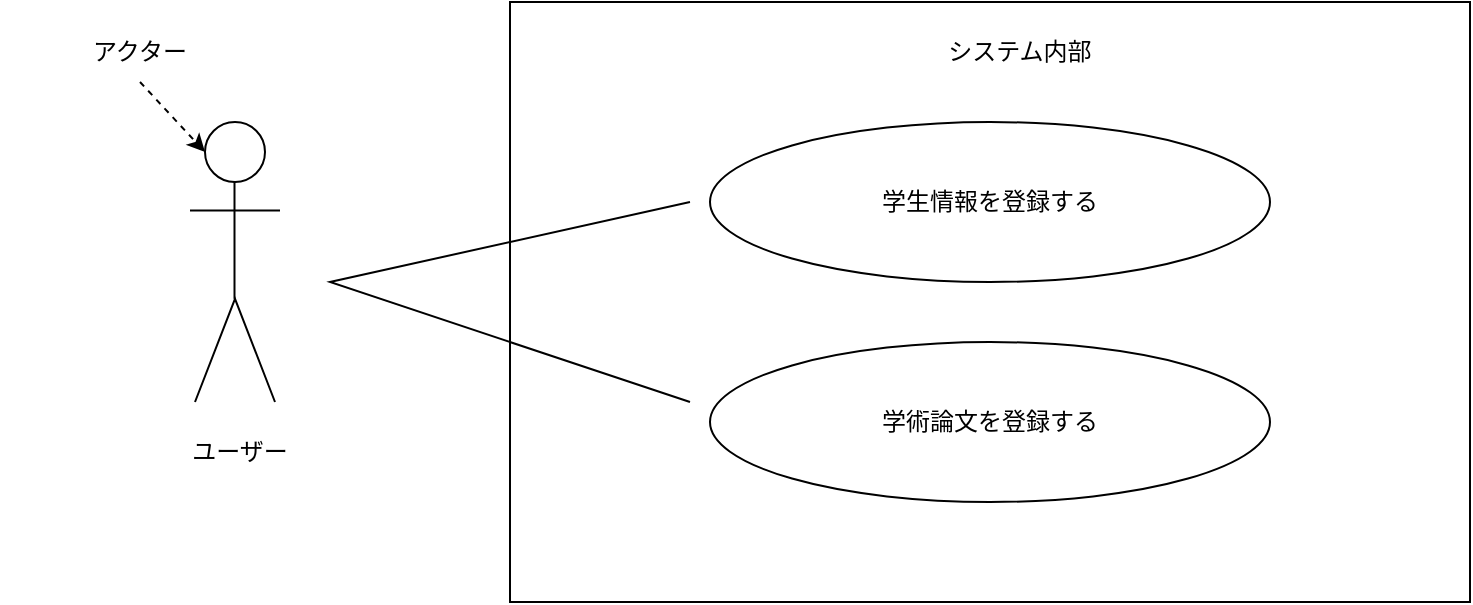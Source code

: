 <mxfile>
    <diagram name="ページ1" id="MWcrBTppjYFNyf3oRTgG">
        <mxGraphModel dx="522" dy="318" grid="1" gridSize="10" guides="1" tooltips="1" connect="1" arrows="1" fold="1" page="1" pageScale="1" pageWidth="827" pageHeight="1169" math="0" shadow="0">
            <root>
                <mxCell id="0"/>
                <mxCell id="1" parent="0"/>
                <mxCell id="gTGuWwU5sjEZYZMLUVI3-5" value="" style="group" parent="1" vertex="1" connectable="0">
                    <mxGeometry x="140" y="120" width="45" height="140" as="geometry"/>
                </mxCell>
                <mxCell id="gTGuWwU5sjEZYZMLUVI3-1" value="" style="ellipse;whiteSpace=wrap;html=1;aspect=fixed;" parent="gTGuWwU5sjEZYZMLUVI3-5" vertex="1">
                    <mxGeometry x="7.5" width="30" height="30" as="geometry"/>
                </mxCell>
                <mxCell id="gTGuWwU5sjEZYZMLUVI3-2" value="" style="endArrow=none;html=1;rounded=0;" parent="gTGuWwU5sjEZYZMLUVI3-5" edge="1">
                    <mxGeometry width="50" height="50" relative="1" as="geometry">
                        <mxPoint y="44.211" as="sourcePoint"/>
                        <mxPoint x="45" y="44.211" as="targetPoint"/>
                    </mxGeometry>
                </mxCell>
                <mxCell id="gTGuWwU5sjEZYZMLUVI3-3" value="" style="endArrow=none;html=1;rounded=0;" parent="gTGuWwU5sjEZYZMLUVI3-5" edge="1">
                    <mxGeometry width="50" height="50" relative="1" as="geometry">
                        <mxPoint x="22.25" y="88.421" as="sourcePoint"/>
                        <mxPoint x="22.25" y="29.474" as="targetPoint"/>
                    </mxGeometry>
                </mxCell>
                <mxCell id="gTGuWwU5sjEZYZMLUVI3-4" value="" style="endArrow=none;html=1;rounded=0;" parent="gTGuWwU5sjEZYZMLUVI3-5" edge="1">
                    <mxGeometry width="50" height="50" relative="1" as="geometry">
                        <mxPoint x="2.5" y="140" as="sourcePoint"/>
                        <mxPoint x="42.5" y="140" as="targetPoint"/>
                        <Array as="points">
                            <mxPoint x="22.5" y="88.421"/>
                        </Array>
                    </mxGeometry>
                </mxCell>
                <mxCell id="gTGuWwU5sjEZYZMLUVI3-13" value="ユーザー" style="rounded=0;whiteSpace=wrap;html=1;strokeColor=none;" parent="1" vertex="1">
                    <mxGeometry x="120" y="270" width="90" height="30" as="geometry"/>
                </mxCell>
                <mxCell id="gTGuWwU5sjEZYZMLUVI3-14" value="アクター" style="rounded=0;whiteSpace=wrap;html=1;strokeColor=none;" parent="1" vertex="1">
                    <mxGeometry x="45" y="70" width="140" height="30" as="geometry"/>
                </mxCell>
                <mxCell id="gTGuWwU5sjEZYZMLUVI3-15" value="" style="endArrow=classic;html=1;rounded=0;exitX=0.5;exitY=1;exitDx=0;exitDy=0;entryX=0;entryY=0.5;entryDx=0;entryDy=0;dashed=1;" parent="1" source="gTGuWwU5sjEZYZMLUVI3-14" target="gTGuWwU5sjEZYZMLUVI3-1" edge="1">
                    <mxGeometry width="50" height="50" relative="1" as="geometry">
                        <mxPoint x="340" y="290" as="sourcePoint"/>
                        <mxPoint x="390" y="240" as="targetPoint"/>
                    </mxGeometry>
                </mxCell>
                <mxCell id="gTGuWwU5sjEZYZMLUVI3-16" value="" style="group" parent="1" vertex="1" connectable="0">
                    <mxGeometry x="210" y="60" width="570" height="300" as="geometry"/>
                </mxCell>
                <mxCell id="gTGuWwU5sjEZYZMLUVI3-8" value="&lt;div style=&quot;text-align: center;&quot;&gt;&lt;br&gt;&lt;/div&gt;&lt;div&gt;&lt;/div&gt;" style="rounded=0;whiteSpace=wrap;html=1;align=left;" parent="gTGuWwU5sjEZYZMLUVI3-16" vertex="1">
                    <mxGeometry x="90" width="480" height="300" as="geometry"/>
                </mxCell>
                <mxCell id="gTGuWwU5sjEZYZMLUVI3-7" value="" style="endArrow=none;html=1;rounded=0;" parent="gTGuWwU5sjEZYZMLUVI3-16" edge="1">
                    <mxGeometry width="50" height="50" relative="1" as="geometry">
                        <mxPoint x="180" y="200" as="sourcePoint"/>
                        <mxPoint x="180" y="100" as="targetPoint"/>
                        <Array as="points">
                            <mxPoint y="140"/>
                        </Array>
                    </mxGeometry>
                </mxCell>
                <mxCell id="gTGuWwU5sjEZYZMLUVI3-9" value="学生情報を登録する" style="ellipse;whiteSpace=wrap;html=1;" parent="gTGuWwU5sjEZYZMLUVI3-16" vertex="1">
                    <mxGeometry x="190" y="60" width="280" height="80" as="geometry"/>
                </mxCell>
                <mxCell id="gTGuWwU5sjEZYZMLUVI3-10" value="学術論文を登録する" style="ellipse;whiteSpace=wrap;html=1;" parent="gTGuWwU5sjEZYZMLUVI3-16" vertex="1">
                    <mxGeometry x="190" y="170" width="280" height="80" as="geometry"/>
                </mxCell>
                <mxCell id="gTGuWwU5sjEZYZMLUVI3-11" value="システム内部" style="rounded=0;whiteSpace=wrap;html=1;strokeColor=none;" parent="gTGuWwU5sjEZYZMLUVI3-16" vertex="1">
                    <mxGeometry x="260" y="10" width="170" height="30" as="geometry"/>
                </mxCell>
            </root>
        </mxGraphModel>
    </diagram>
</mxfile>
